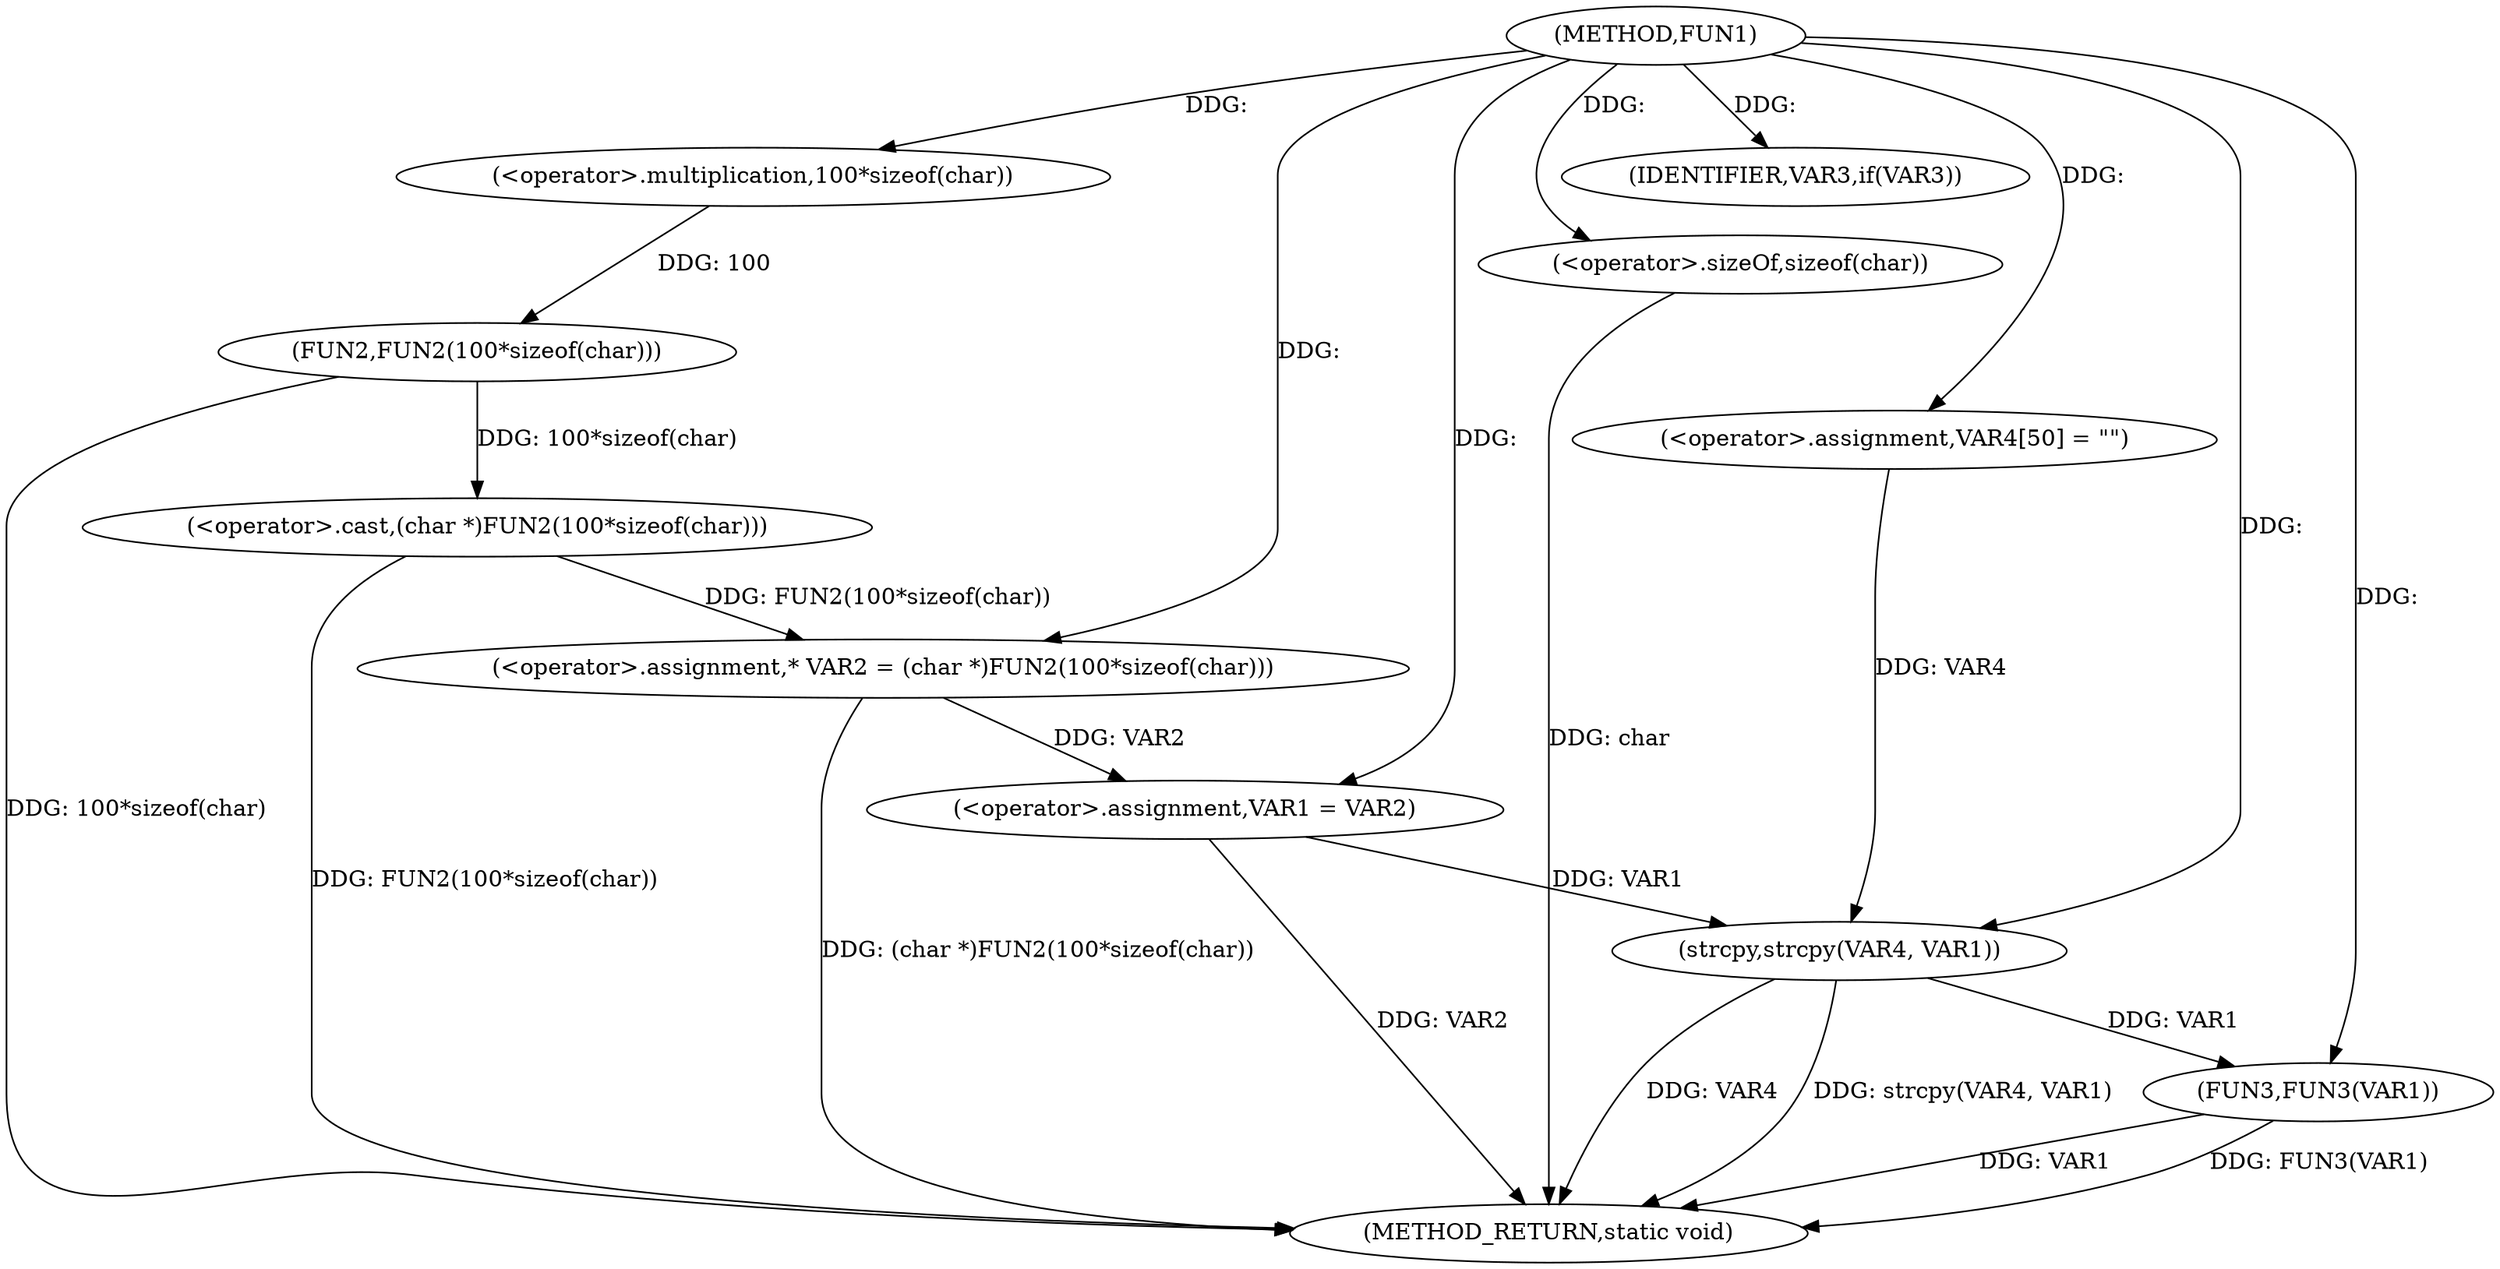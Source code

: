 digraph FUN1 {  
"1000100" [label = "(METHOD,FUN1)" ]
"1000129" [label = "(METHOD_RETURN,static void)" ]
"1000104" [label = "(<operator>.assignment,* VAR2 = (char *)FUN2(100*sizeof(char)))" ]
"1000106" [label = "(<operator>.cast,(char *)FUN2(100*sizeof(char)))" ]
"1000108" [label = "(FUN2,FUN2(100*sizeof(char)))" ]
"1000109" [label = "(<operator>.multiplication,100*sizeof(char))" ]
"1000111" [label = "(<operator>.sizeOf,sizeof(char))" ]
"1000113" [label = "(<operator>.assignment,VAR1 = VAR2)" ]
"1000117" [label = "(IDENTIFIER,VAR3,if(VAR3))" ]
"1000121" [label = "(<operator>.assignment,VAR4[50] = \"\")" ]
"1000124" [label = "(strcpy,strcpy(VAR4, VAR1))" ]
"1000127" [label = "(FUN3,FUN3(VAR1))" ]
  "1000124" -> "1000129"  [ label = "DDG: VAR4"] 
  "1000106" -> "1000129"  [ label = "DDG: FUN2(100*sizeof(char))"] 
  "1000127" -> "1000129"  [ label = "DDG: FUN3(VAR1)"] 
  "1000111" -> "1000129"  [ label = "DDG: char"] 
  "1000127" -> "1000129"  [ label = "DDG: VAR1"] 
  "1000124" -> "1000129"  [ label = "DDG: strcpy(VAR4, VAR1)"] 
  "1000113" -> "1000129"  [ label = "DDG: VAR2"] 
  "1000104" -> "1000129"  [ label = "DDG: (char *)FUN2(100*sizeof(char))"] 
  "1000108" -> "1000129"  [ label = "DDG: 100*sizeof(char)"] 
  "1000106" -> "1000104"  [ label = "DDG: FUN2(100*sizeof(char))"] 
  "1000100" -> "1000104"  [ label = "DDG: "] 
  "1000108" -> "1000106"  [ label = "DDG: 100*sizeof(char)"] 
  "1000109" -> "1000108"  [ label = "DDG: 100"] 
  "1000100" -> "1000109"  [ label = "DDG: "] 
  "1000100" -> "1000111"  [ label = "DDG: "] 
  "1000104" -> "1000113"  [ label = "DDG: VAR2"] 
  "1000100" -> "1000113"  [ label = "DDG: "] 
  "1000100" -> "1000117"  [ label = "DDG: "] 
  "1000100" -> "1000121"  [ label = "DDG: "] 
  "1000121" -> "1000124"  [ label = "DDG: VAR4"] 
  "1000100" -> "1000124"  [ label = "DDG: "] 
  "1000113" -> "1000124"  [ label = "DDG: VAR1"] 
  "1000124" -> "1000127"  [ label = "DDG: VAR1"] 
  "1000100" -> "1000127"  [ label = "DDG: "] 
}
